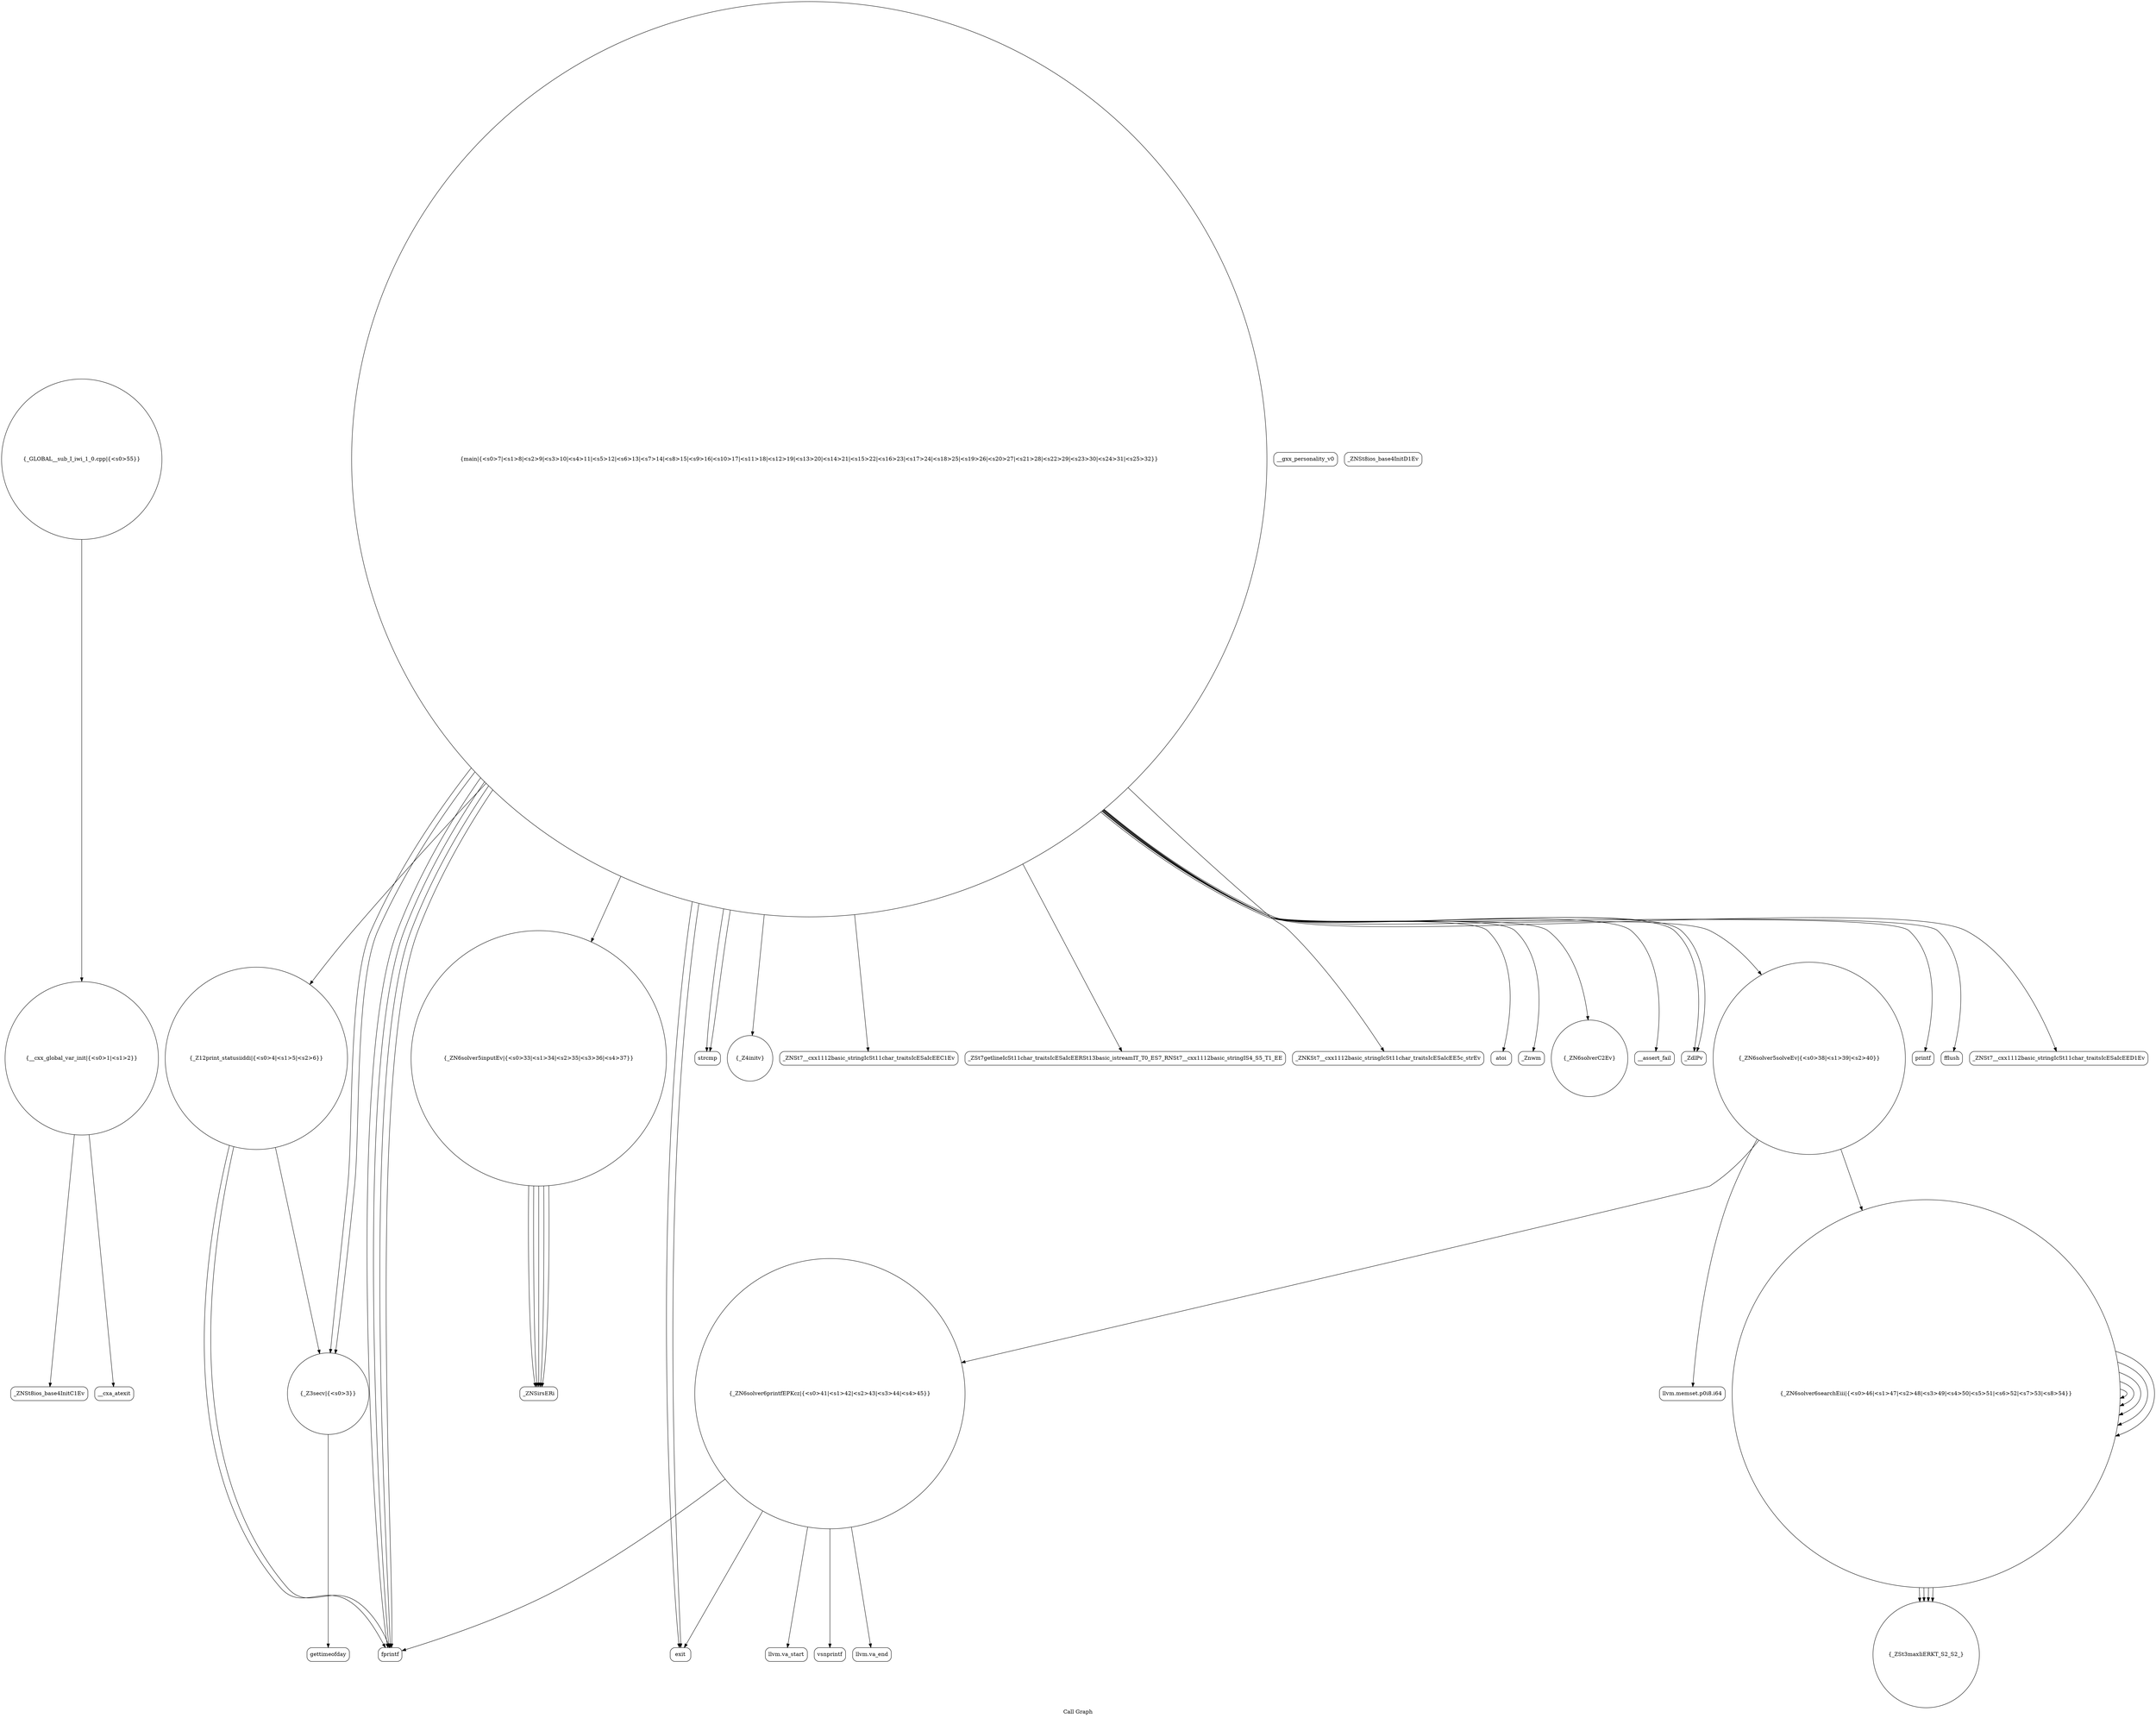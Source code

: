 digraph "Call Graph" {
	label="Call Graph";

	Node0x55c930c86400 [shape=record,shape=circle,label="{__cxx_global_var_init|{<s0>1|<s1>2}}"];
	Node0x55c930c86400:s0 -> Node0x55c930c86480[color=black];
	Node0x55c930c86400:s1 -> Node0x55c930d34d50[color=black];
	Node0x55c930d358d0 [shape=record,shape=Mrecord,label="{_ZNSirsERi}"];
	Node0x55c930d34f50 [shape=record,shape=circle,label="{_Z12print_statusiiddi|{<s0>4|<s1>5|<s2>6}}"];
	Node0x55c930d34f50:s0 -> Node0x55c930d34fd0[color=black];
	Node0x55c930d34f50:s1 -> Node0x55c930d34e50[color=black];
	Node0x55c930d34f50:s2 -> Node0x55c930d34fd0[color=black];
	Node0x55c930d35c50 [shape=record,shape=circle,label="{_ZSt3maxIiERKT_S2_S2_}"];
	Node0x55c930d352d0 [shape=record,shape=Mrecord,label="{__gxx_personality_v0}"];
	Node0x55c930d35650 [shape=record,shape=circle,label="{_ZN6solver5inputEv|{<s0>33|<s1>34|<s2>35|<s3>36|<s4>37}}"];
	Node0x55c930d35650:s0 -> Node0x55c930d358d0[color=black];
	Node0x55c930d35650:s1 -> Node0x55c930d358d0[color=black];
	Node0x55c930d35650:s2 -> Node0x55c930d358d0[color=black];
	Node0x55c930d35650:s3 -> Node0x55c930d358d0[color=black];
	Node0x55c930d35650:s4 -> Node0x55c930d358d0[color=black];
	Node0x55c930d34cd0 [shape=record,shape=Mrecord,label="{_ZNSt8ios_base4InitD1Ev}"];
	Node0x55c930d359d0 [shape=record,shape=circle,label="{_ZN6solver6printfEPKcz|{<s0>41|<s1>42|<s2>43|<s3>44|<s4>45}}"];
	Node0x55c930d359d0:s0 -> Node0x55c930d35ad0[color=black];
	Node0x55c930d359d0:s1 -> Node0x55c930d35b50[color=black];
	Node0x55c930d359d0:s2 -> Node0x55c930d35bd0[color=black];
	Node0x55c930d359d0:s3 -> Node0x55c930d34fd0[color=black];
	Node0x55c930d359d0:s4 -> Node0x55c930d35150[color=black];
	Node0x55c930d35050 [shape=record,shape=circle,label="{main|{<s0>7|<s1>8|<s2>9|<s3>10|<s4>11|<s5>12|<s6>13|<s7>14|<s8>15|<s9>16|<s10>17|<s11>18|<s12>19|<s13>20|<s14>21|<s15>22|<s16>23|<s17>24|<s18>25|<s19>26|<s20>27|<s21>28|<s22>29|<s23>30|<s24>31|<s25>32}}"];
	Node0x55c930d35050:s0 -> Node0x55c930d350d0[color=black];
	Node0x55c930d35050:s1 -> Node0x55c930d350d0[color=black];
	Node0x55c930d35050:s2 -> Node0x55c930d34fd0[color=black];
	Node0x55c930d35050:s3 -> Node0x55c930d35150[color=black];
	Node0x55c930d35050:s4 -> Node0x55c930d34e50[color=black];
	Node0x55c930d35050:s5 -> Node0x55c930d34dd0[color=black];
	Node0x55c930d35050:s6 -> Node0x55c930d34e50[color=black];
	Node0x55c930d35050:s7 -> Node0x55c930d34fd0[color=black];
	Node0x55c930d35050:s8 -> Node0x55c930d351d0[color=black];
	Node0x55c930d35050:s9 -> Node0x55c930d35250[color=black];
	Node0x55c930d35050:s10 -> Node0x55c930d353d0[color=black];
	Node0x55c930d35050:s11 -> Node0x55c930d35350[color=black];
	Node0x55c930d35050:s12 -> Node0x55c930d34fd0[color=black];
	Node0x55c930d35050:s13 -> Node0x55c930d34f50[color=black];
	Node0x55c930d35050:s14 -> Node0x55c930d35450[color=black];
	Node0x55c930d35050:s15 -> Node0x55c930d354d0[color=black];
	Node0x55c930d35050:s16 -> Node0x55c930d355d0[color=black];
	Node0x55c930d35050:s17 -> Node0x55c930d35550[color=black];
	Node0x55c930d35050:s18 -> Node0x55c930d35650[color=black];
	Node0x55c930d35050:s19 -> Node0x55c930d356d0[color=black];
	Node0x55c930d35050:s20 -> Node0x55c930d35750[color=black];
	Node0x55c930d35050:s21 -> Node0x55c930d357d0[color=black];
	Node0x55c930d35050:s22 -> Node0x55c930d35550[color=black];
	Node0x55c930d35050:s23 -> Node0x55c930d34fd0[color=black];
	Node0x55c930d35050:s24 -> Node0x55c930d35150[color=black];
	Node0x55c930d35050:s25 -> Node0x55c930d35850[color=black];
	Node0x55c930d353d0 [shape=record,shape=Mrecord,label="{_ZNKSt7__cxx1112basic_stringIcSt11char_traitsIcESaIcEE5c_strEv}"];
	Node0x55c930d35750 [shape=record,shape=Mrecord,label="{printf}"];
	Node0x55c930d34dd0 [shape=record,shape=circle,label="{_Z4initv}"];
	Node0x55c930d35ad0 [shape=record,shape=Mrecord,label="{llvm.va_start}"];
	Node0x55c930d35150 [shape=record,shape=Mrecord,label="{exit}"];
	Node0x55c930d354d0 [shape=record,shape=circle,label="{_ZN6solverC2Ev}"];
	Node0x55c930d35850 [shape=record,shape=Mrecord,label="{_ZNSt7__cxx1112basic_stringIcSt11char_traitsIcESaIcEED1Ev}"];
	Node0x55c930d34ed0 [shape=record,shape=Mrecord,label="{gettimeofday}"];
	Node0x55c930d35bd0 [shape=record,shape=Mrecord,label="{llvm.va_end}"];
	Node0x55c930d35250 [shape=record,shape=Mrecord,label="{_ZSt7getlineIcSt11char_traitsIcESaIcEERSt13basic_istreamIT_T0_ES7_RNSt7__cxx1112basic_stringIS4_S5_T1_EE}"];
	Node0x55c930d355d0 [shape=record,shape=Mrecord,label="{__assert_fail}"];
	Node0x55c930c86480 [shape=record,shape=Mrecord,label="{_ZNSt8ios_base4InitC1Ev}"];
	Node0x55c930d35950 [shape=record,shape=Mrecord,label="{llvm.memset.p0i8.i64}"];
	Node0x55c930d34fd0 [shape=record,shape=Mrecord,label="{fprintf}"];
	Node0x55c930d35cd0 [shape=record,shape=circle,label="{_GLOBAL__sub_I_iwi_1_0.cpp|{<s0>55}}"];
	Node0x55c930d35cd0:s0 -> Node0x55c930c86400[color=black];
	Node0x55c930d35350 [shape=record,shape=Mrecord,label="{atoi}"];
	Node0x55c930d356d0 [shape=record,shape=circle,label="{_ZN6solver5solveEv|{<s0>38|<s1>39|<s2>40}}"];
	Node0x55c930d356d0:s0 -> Node0x55c930d35950[color=black];
	Node0x55c930d356d0:s1 -> Node0x55c930d35a50[color=black];
	Node0x55c930d356d0:s2 -> Node0x55c930d359d0[color=black];
	Node0x55c930d34d50 [shape=record,shape=Mrecord,label="{__cxa_atexit}"];
	Node0x55c930d35a50 [shape=record,shape=circle,label="{_ZN6solver6searchEiii|{<s0>46|<s1>47|<s2>48|<s3>49|<s4>50|<s5>51|<s6>52|<s7>53|<s8>54}}"];
	Node0x55c930d35a50:s0 -> Node0x55c930d35a50[color=black];
	Node0x55c930d35a50:s1 -> Node0x55c930d35a50[color=black];
	Node0x55c930d35a50:s2 -> Node0x55c930d35c50[color=black];
	Node0x55c930d35a50:s3 -> Node0x55c930d35a50[color=black];
	Node0x55c930d35a50:s4 -> Node0x55c930d35c50[color=black];
	Node0x55c930d35a50:s5 -> Node0x55c930d35a50[color=black];
	Node0x55c930d35a50:s6 -> Node0x55c930d35c50[color=black];
	Node0x55c930d35a50:s7 -> Node0x55c930d35a50[color=black];
	Node0x55c930d35a50:s8 -> Node0x55c930d35c50[color=black];
	Node0x55c930d350d0 [shape=record,shape=Mrecord,label="{strcmp}"];
	Node0x55c930d35450 [shape=record,shape=Mrecord,label="{_Znwm}"];
	Node0x55c930d357d0 [shape=record,shape=Mrecord,label="{fflush}"];
	Node0x55c930d34e50 [shape=record,shape=circle,label="{_Z3secv|{<s0>3}}"];
	Node0x55c930d34e50:s0 -> Node0x55c930d34ed0[color=black];
	Node0x55c930d35b50 [shape=record,shape=Mrecord,label="{vsnprintf}"];
	Node0x55c930d351d0 [shape=record,shape=Mrecord,label="{_ZNSt7__cxx1112basic_stringIcSt11char_traitsIcESaIcEEC1Ev}"];
	Node0x55c930d35550 [shape=record,shape=Mrecord,label="{_ZdlPv}"];
}

